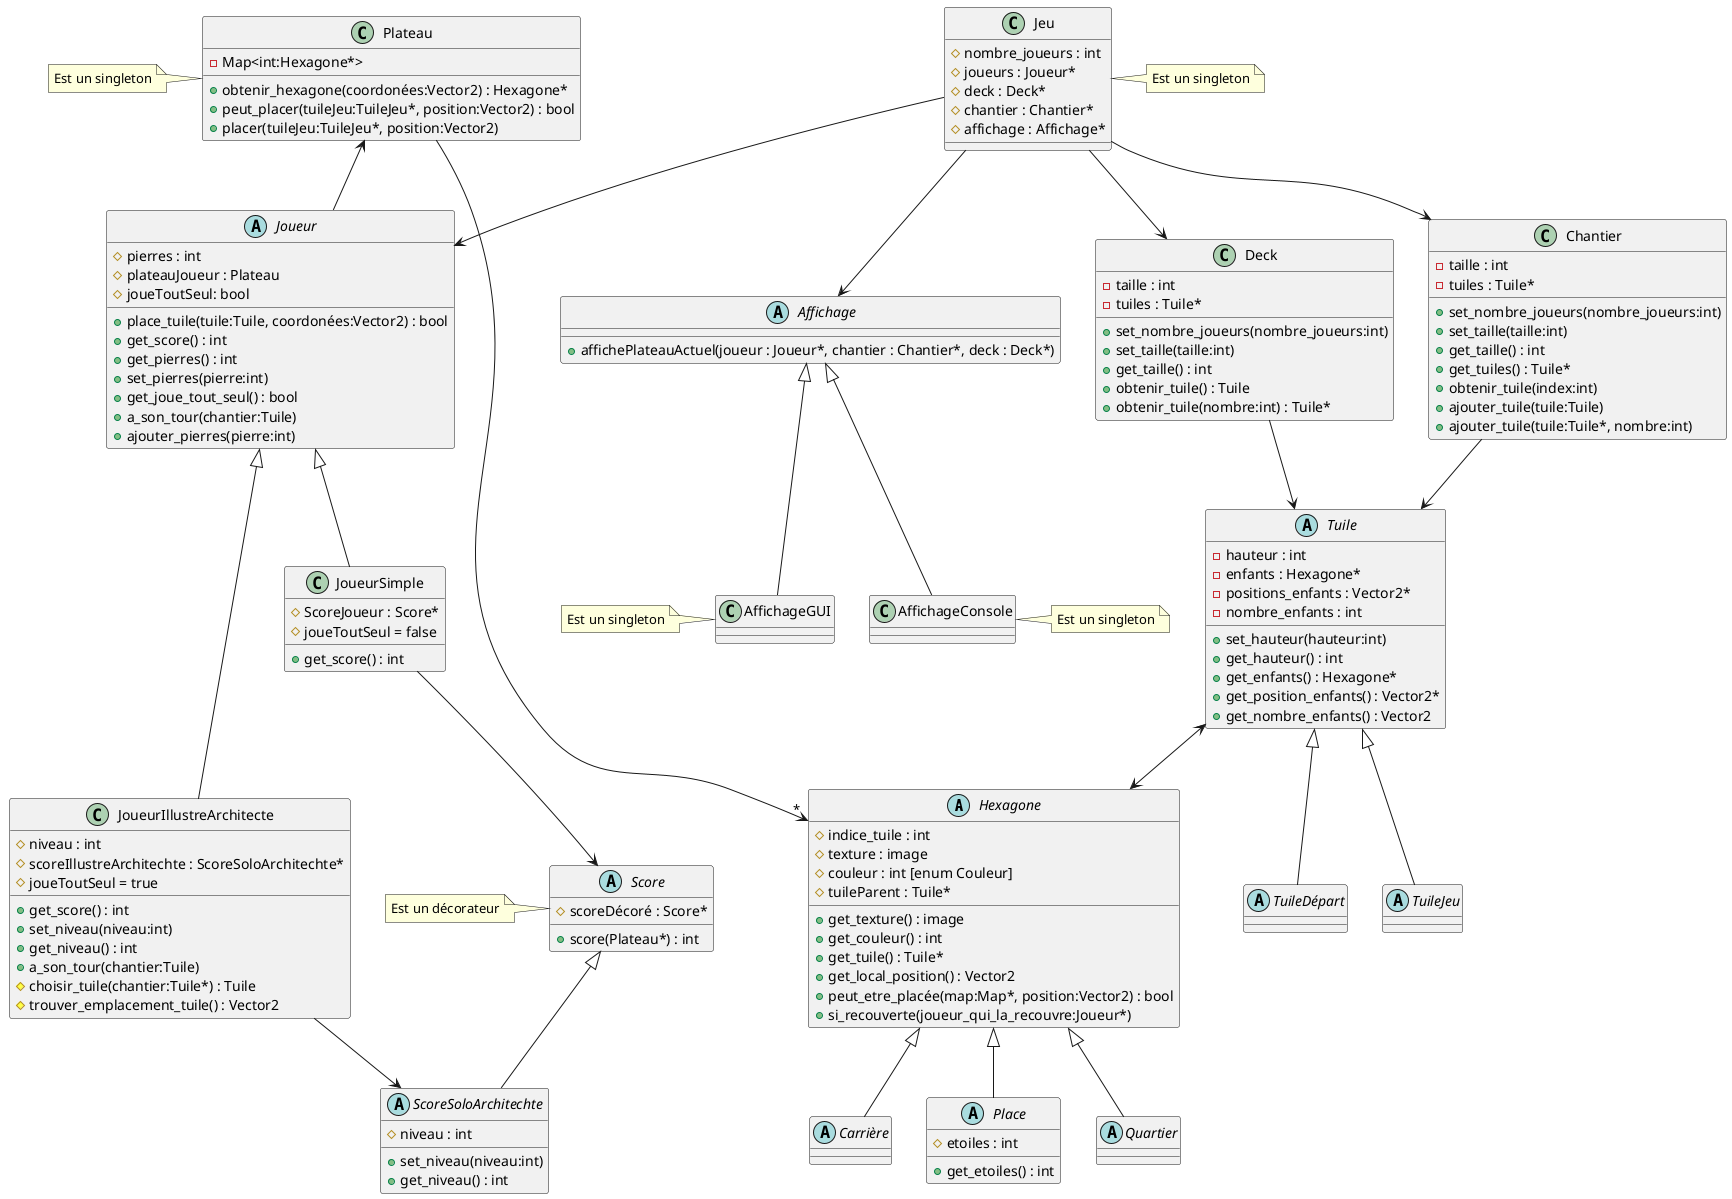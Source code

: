 @startuml UML Akropolis - Culled

abstract class Hexagone {
    # indice_tuile : int
    # texture : image
    # couleur : int [enum Couleur]
    # tuileParent : Tuile*

    + get_texture() : image
    + get_couleur() : int
    + get_tuile() : Tuile*
    + get_local_position() : Vector2
    + peut_etre_placée(map:Map*, position:Vector2) : bool
    + si_recouverte(joueur_qui_la_recouvre:Joueur*)
}

abstract class Carrière extends Hexagone {}

abstract class Place extends Hexagone {
    # etoiles : int

    + get_etoiles() : int
}

abstract class Quartier extends Hexagone {}

class Plateau {
    - Map<int:Hexagone*>

    + obtenir_hexagone(coordonées:Vector2) : Hexagone*
    + peut_placer(tuileJeu:TuileJeu*, position:Vector2) : bool
    + placer(tuileJeu:TuileJeu*, position:Vector2)
}
note left : Est un singleton
Plateau --> "*" Hexagone

abstract class Joueur {
    # pierres : int
    # plateauJoueur : Plateau
    # joueToutSeul: bool

    + place_tuile(tuile:Tuile, coordonées:Vector2) : bool
    + get_score() : int
    + get_pierres() : int
    + set_pierres(pierre:int)
    + get_joue_tout_seul() : bool
    + a_son_tour(chantier:Tuile)
    + ajouter_pierres(pierre:int)
}
Plateau <-- Joueur

class JoueurSimple extends Joueur {
    # ScoreJoueur : Score*
    # joueToutSeul = false

    + get_score() : int
}
JoueurSimple --> Score

class JoueurIllustreArchitecte extends Joueur {
    # niveau : int
    # scoreIllustreArchitechte : ScoreSoloArchitechte*
    # joueToutSeul = true

    + get_score() : int
    + set_niveau(niveau:int)
    + get_niveau() : int
    + a_son_tour(chantier:Tuile)
    # choisir_tuile(chantier:Tuile*) : Tuile
    # trouver_emplacement_tuile() : Vector2
}
JoueurIllustreArchitecte --> ScoreSoloArchitechte


abstract class Tuile {
    - hauteur : int
    - enfants : Hexagone*
    - positions_enfants : Vector2*
    - nombre_enfants : int

    + set_hauteur(hauteur:int)
    + get_hauteur() : int
    + get_enfants() : Hexagone*
    + get_position_enfants() : Vector2*
    + get_nombre_enfants() : Vector2
}
Tuile <--> Hexagone

abstract class TuileDépart extends Tuile {}

abstract class TuileJeu extends Tuile {}


abstract class Score {
    # scoreDécoré : Score*
    + score(Plateau*) : int 
}
note left : Est un décorateur

abstract class ScoreSoloArchitechte extends Score {
    # niveau : int
    + set_niveau(niveau:int)
    + get_niveau() : int
}

class Deck {
    - taille : int
    - tuiles : Tuile*

    + set_nombre_joueurs(nombre_joueurs:int)
    + set_taille(taille:int)
    + get_taille() : int
    + obtenir_tuile() : Tuile
    + obtenir_tuile(nombre:int) : Tuile*
}
Deck --> Tuile

class Chantier {
    - taille : int
    - tuiles : Tuile*

    + set_nombre_joueurs(nombre_joueurs:int)
    + set_taille(taille:int)
    + get_taille() : int
    + get_tuiles() : Tuile*
    + obtenir_tuile(index:int)
    + ajouter_tuile(tuile:Tuile)
    + ajouter_tuile(tuile:Tuile*, nombre:int)
}
Chantier --> Tuile

class Jeu {
    # nombre_joueurs : int
    # joueurs : Joueur*
    # deck : Deck*
    # chantier : Chantier*
    # affichage : Affichage*


}
note right : Est un singleton
Jeu --> Joueur
Jeu --> Deck
Jeu --> Chantier
Jeu --> Affichage

abstract class Affichage {
    + affichePlateauActuel(joueur : Joueur*, chantier : Chantier*, deck : Deck*)
}

class AffichageConsole extends Affichage {

}
note right : Est un singleton

class AffichageGUI extends Affichage {

}
note left : Est un singleton

@enduml